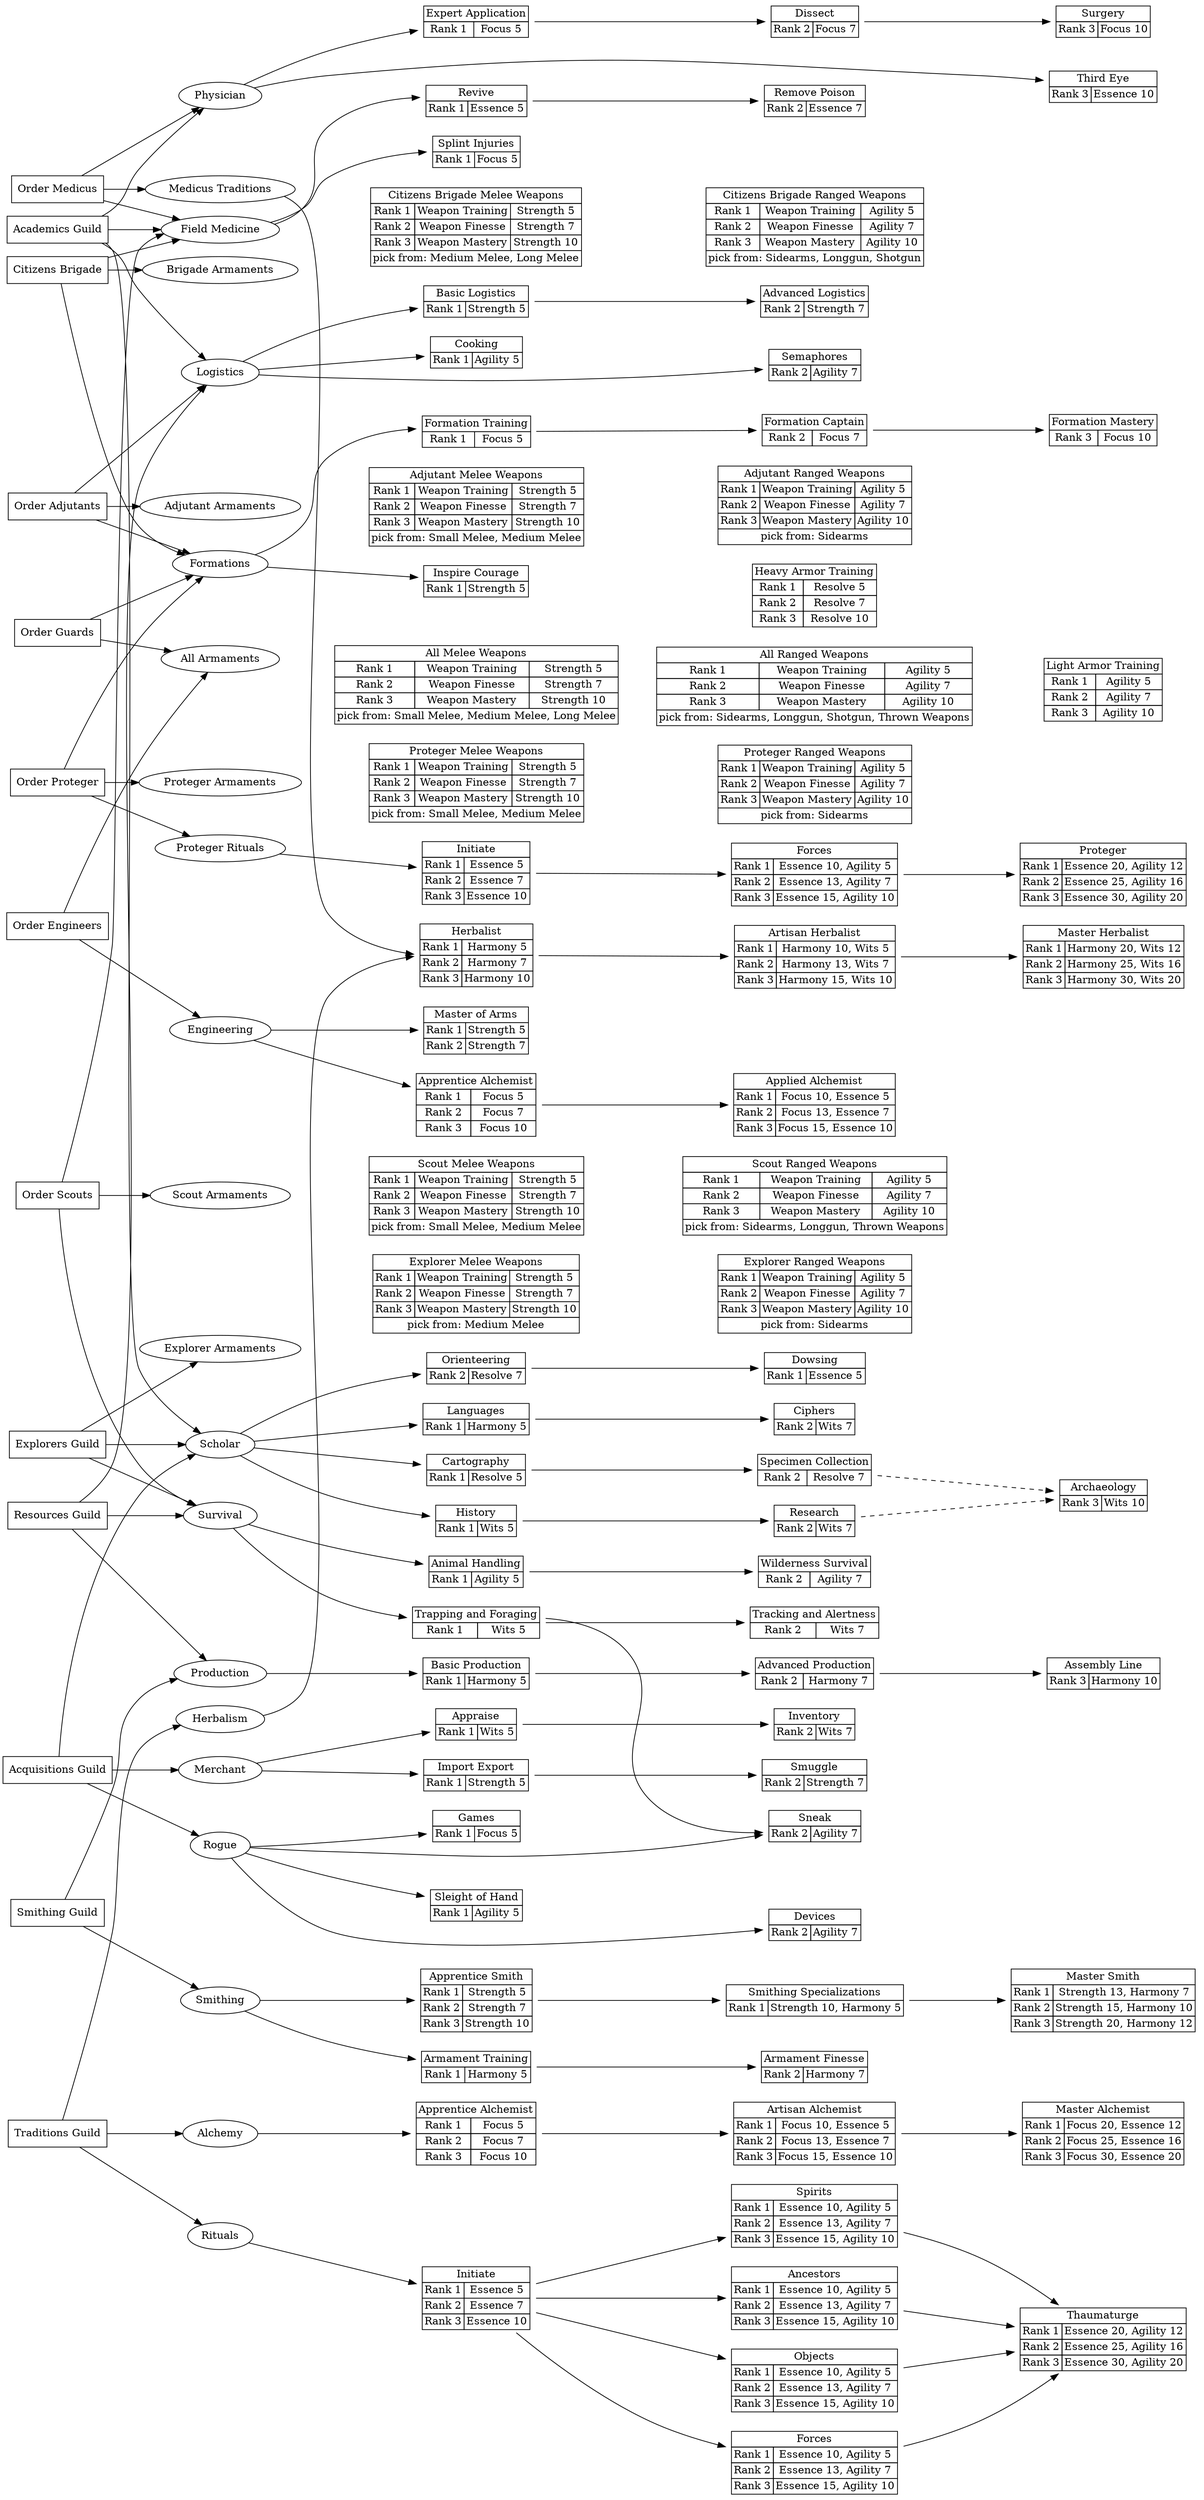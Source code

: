 digraph G {
  rankdir="LR"
  splines=spline
  pack=1

  "Academics Guild" [shape=rectangle]
  "Smithing Guild" [shape=rectangle]
  "Citizens Brigade" [shape=rectangle]
  "Resources Guild" [shape=rectangle]
  "Explorers Guild" [shape=rectangle]
  "Acquisitions Guild" [shape=rectangle]
  "Traditions Guild" [shape=rectangle]

  "Order Engineers" [shape=rectangle]
  "Order Medicus" [shape=rectangle]
  "Order Guards" [shape=rectangle]
  "Order Scouts" [shape=rectangle]
  "Order Adjutants" [shape=rectangle]
  "Order Proteger" [shape=rectangle]


  "Academics Guild"     -> { "Physician", "Field Medicine", "Logistics", "Scholar" } 
  "Smithing Guild"      -> { "Smithing",            "Production" }
  "Citizens Brigade"    -> { "Formations", "Field Medicine" }
  "Resources Guild"     -> { "Survival",            "Logistics",          "Production" }
  "Explorers Guild"     -> { "Scholar",             "Survival" }
  "Acquisitions Guild"  -> { "Merchant",            "Scholar",            "Rogue" }
  "Traditions Guild"    -> { "Alchemy",             "Herbalism",          "Rituals" }
  
  "Order Guards"        -> { "Formations" }
  "Order Adjutants"     -> { "Formations",          "Logistics" }
  "Order Proteger"      -> { "Formations",          "Proteger Rituals" }
  "Order Engineers"     -> { "Engineering" } 
  "Order Scouts"        -> { "Survival",            "Field Medicine" }
  "Order Medicus"       -> { "Medicus Traditions",  "Field Medicine", "Physician" }
  

  "Order Engineers" -> "All Armaments"
  "Order Guards" -> "All Armaments"
  "Order Scouts" -> "Scout Armaments"
  "Order Adjutants" -> "Adjutant Armaments"
  "Order Proteger" -> "Proteger Armaments"
  "Explorers Guild" -> "Explorer Armaments"
  "Citizens Brigade" -> "Brigade Armaments"


  "All Armaments" -> "All Melee" -> "All Ranged" [ style=invis ]
  "All Armaments" -> "Heavy Armor Training" -> "Light Armor Training" [ style=invis ]
  "Scout Armaments" -> "Scout Melee" -> "Scout Ranged" -> "Light Armor Training"  [ style=invis ]
  "Adjutant Armaments" -> "Adjutant Melee" -> "Adjutant Ranged" -> "Light Armor Training"  [ style=invis ]
  "Proteger Armaments" -> "Proteger Melee" -> "Proteger Ranged" -> "Light Armor Training"  [ style=invis ]
  "Explorer Armaments" -> "Explorer Melee" -> "Explorer Ranged" -> "Light Armor Training"  [ style=invis ]
  "Brigade Armaments" -> "Brigade Melee" -> "Brigade Ranged" -> "Light Armor Training"  [ style=invis ]


  

  "Alchemy" -> "Alchemist I, II, III" -> "Artisan Alchemist I, II, III" -> "Master Alchemist I, II, III" 
  "Engineering" -> "Alchemist I, II, III Limited" -> "Applied Alchemist I, II, III" 

  "Herbalism" -> "Herbalist I, II, III" -> "Artisan Herbalist I, II, III" -> "Master Herbalist I, II, III"

  "Rituals" -> "Initiate I, II, III" -> { "Forces I, II, III", "Spirits I, II, III", "Ancestors I, II, III", "Objects I, II, III" } -> "Thaumaturge I, II, III"
  "Proteger Rituals" -> "Initiate I, II, III Proteger" -> "Forces I, II, III Proteger" -> "Proteger I, II, III" 

  "Engineering" -> "Master of Arms I, II"

  "Medicus Traditions" -> "Herbalist I, II, III"

  "Formations" -> "Formation Training" -> "Formation Captain" -> "Formation Mastery"
  "Formations" -> "Inspire Courage"

  "Field Medicine" -> "Splint Injuries"
  "Field Medicine" -> "Revive" -> "Remove Poison"
  "Physician" -> "Expert Application" -> "Dissect" -> "Surgery"
  "Physician" -> "Third Eye"
    "Remove Poison" ->  "Third Eye" [ style=invis ]

  "Logistics" -> "Cooking"
  "Logistics" -> "Basic Logistics" -> "Advanced Logistics"
  "Logistics" -> "Semaphores"
    "Cooking" -> "Semaphores" [ style=invis ]

  "Scholar" -> "Languages" -> "Ciphers"
  "Scholar" -> "Cartography" -> "Specimen Collection"
  "Scholar" -> "Orienteering" -> "Dowsing"
  "Scholar" -> "History" -> "Research"
    "Specimen Collection" -> "Archaeology" [ style=dashed ]
    "Research" -> "Archaeology" [ style=dashed ]

  "Rogue" -> { "Sneak", "Sleight of Hand", "Devices", "Games" }
    "Sleight of Hand" -> "Devices" [ style=invis ]
    "Rogue" -> "Games" -> "Sneak" [ style=invis ]

  "Survival" -> "Animal Handling"
  "Survival" -> "Trapping and Foraging"
  "Trapping and Foraging" -> "Sneak"
  "Animal Handling" -> "Wilderness Survival"
  "Trapping and Foraging" -> "Tracking and Alertness"

  "Merchant" -> "Appraise"
  "Merchant" -> "Import Export"
  "Appraise" -> "Inventory"
  "Import Export" -> "Smuggle"

  "Production" -> "Basic Production" -> "Advanced Production" -> "Assembly Line"

  "Smithing" -> "Smith I, II, III"
  "Smithing" -> "Armament Training"
  "Armament Training" -> "Armament Finesse"
  "Smith I, II, III" -> "Smithing Specializations"
  "Smithing Specializations" -> "Master Smith I, II, III"

  "Sneak" [shape=plaintext; label=<
  <TABLE BORDER="0" CELLBORDER="1" CELLSPACING="0">
    <TR><TD PORT="I0" COLSPAN="2">Sneak</TD></TR>
    <TR><TD PORT="I1">Rank 2</TD><TD>Agility 7</TD></TR>
  </TABLE>>];

/* tag::sneak[]

=== Sneak

Rank: 2

Prerequisites: Agility 7

Effect: You have practiced moving around quietly in order to avoid detection.  To initiate this skill, raise your arm up with a bent elbow so that your forearm crosses in front of your nose and is horizontal.  This indicates that you are moving around stealthily.  You must move slowly to remain sneaky.  The marshal for a scene may indicate if you are moving too quickly and require you to slow down or lose your hidden condition.  There will be only one warning.  If you are going to remain still while hidden you may also put on a Yellow Headband so that you can retain use of both arms (and not tire out the one arm).  Marshals may limit the use of this skill on a per scene basis at their discretion based on the scenario at hand.

Duration: Continuous

Special: Sneak Attack -- You may attack once from Yellow Headband as a Surprise Attack.  Your weapon does +2 damage on this strike.  Doing this removes your hidden condition and you must remove your Yellow Headband if you had one on.

Hidden: Yellow Headband -- you are difficult to see or hear.  To maintain Yellow Headband you must continuously meet the following conditions:

. Walk slowly with arm in front of face -or- remain still while wearing a Yellow Headband
. Not attack
. Not talk above a whisper
. Maintain some kind of concealment including:
.. Be within arms length of trees, bushes or a wall sufficient to hide a person
.. Be within an area of darkness
.. Laying down on the ground
If someone catches you breaking one of these conditions they may call “I see you” and you must remove the Yellow Headband.  This is a difficult bit of collaborative roleplay that requires all parties to follow the rules and be considerate of each other.

end::sneak[] */

  "Basic Production" [shape=plaintext; label=<
  <TABLE BORDER="0" CELLBORDER="1" CELLSPACING="0">
    <TR><TD PORT="I0" COLSPAN="2">Basic Production</TD></TR>
    <TR><TD PORT="I1">Rank 1</TD><TD PORT="O1">Harmony 5</TD></TR>
  </TABLE>>];

  "Advanced Production" [shape=plaintext; label=<
  <TABLE BORDER="0" CELLBORDER="1" CELLSPACING="0">
    <TR><TD PORT="I0" COLSPAN="2">Advanced Production</TD></TR>
    <TR><TD PORT="I1">Rank 2</TD><TD PORT="O1">Harmony 7</TD></TR>
  </TABLE>>];

  "Assembly Line" [shape=plaintext; label=<
  <TABLE BORDER="0" CELLBORDER="1" CELLSPACING="0">
    <TR><TD PORT="I0" COLSPAN="2">Assembly Line</TD></TR>
    <TR><TD PORT="I1">Rank 3</TD><TD PORT="O1">Harmony 10</TD></TR>
  </TABLE>>];

  "Smith I, II, III" [shape=plaintext; label=<
  <TABLE BORDER="0" CELLBORDER="1" CELLSPACING="0">
    <TR><TD PORT="I0" COLSPAN="2">Apprentice Smith</TD></TR>
    <TR><TD PORT="I1">Rank 1</TD><TD PORT="O1">Strength 5</TD></TR>
    <TR><TD PORT="I2">Rank 2</TD><TD PORT="O2">Strength 7</TD></TR>
    <TR><TD PORT="I3">Rank 3</TD><TD PORT="O3">Strength 10</TD></TR>
  </TABLE>>];

  "Smithing Specializations" [shape=plaintext; label=<
  <TABLE BORDER="0" CELLBORDER="1" CELLSPACING="0">
    <TR><TD PORT="I0" COLSPAN="2">Smithing Specializations</TD></TR>
    <TR><TD PORT="I1">Rank 1</TD><TD PORT="O1">Strength 10, Harmony 5</TD></TR>
  </TABLE>>];

  "Master Smith I, II, III" [shape=plaintext; label=<
  <TABLE BORDER="0" CELLBORDER="1" CELLSPACING="0">
    <TR><TD PORT="I0" COLSPAN="2">Master Smith</TD></TR>
    <TR><TD PORT="I1">Rank 1</TD><TD PORT="O1">Strength 13, Harmony 7</TD></TR>
    <TR><TD PORT="I2">Rank 2</TD><TD PORT="O2">Strength 15, Harmony 10</TD></TR>
    <TR><TD PORT="I3">Rank 3</TD><TD PORT="O3">Strength 20, Harmony 12</TD></TR>
  </TABLE>>];


  "Armament Training" [shape=plaintext; label=<
  <TABLE BORDER="0" CELLBORDER="1" CELLSPACING="0">
    <TR><TD PORT="I0" COLSPAN="2">Armament Training</TD></TR>
    <TR><TD PORT="I1">Rank 1</TD><TD PORT="O1">Harmony 5</TD></TR>
  </TABLE>>];

  "Armament Finesse" [shape=plaintext; label=<
  <TABLE BORDER="0" CELLBORDER="1" CELLSPACING="0">
    <TR><TD PORT="I0" COLSPAN="2">Armament Finesse</TD></TR>
    <TR><TD PORT="I1">Rank 2</TD><TD PORT="O1">Harmony 7</TD></TR>
  </TABLE>>];


  "Alchemist I, II, III" [shape=plaintext; label=<
  <TABLE BORDER="0" CELLBORDER="1" CELLSPACING="0">
    <TR><TD PORT="I0" COLSPAN="2">Apprentice Alchemist</TD></TR>
    <TR><TD PORT="I1">Rank 1</TD><TD PORT="O1">Focus 5</TD></TR>
    <TR><TD PORT="I2">Rank 2</TD><TD PORT="O2">Focus 7</TD></TR>
    <TR><TD PORT="I3">Rank 3</TD><TD PORT="O3">Focus 10</TD></TR>
  </TABLE>>];

  "Alchemist I, II, III Limited" [shape=plaintext; label=<
  <TABLE BORDER="0" CELLBORDER="1" CELLSPACING="0">
    <TR><TD PORT="I0" COLSPAN="2">Apprentice Alchemist</TD></TR>
    <TR><TD PORT="I1">Rank 1</TD><TD PORT="O1">Focus 5</TD></TR>
    <TR><TD PORT="I2">Rank 2</TD><TD PORT="O2">Focus 7</TD></TR>
    <TR><TD PORT="I3">Rank 3</TD><TD PORT="O3">Focus 10</TD></TR>
  </TABLE>>];

  "Artisan Alchemist I, II, III" [shape=plaintext; label=<
  <TABLE BORDER="0" CELLBORDER="1" CELLSPACING="0">
    <TR><TD PORT="I0" COLSPAN="3">Artisan Alchemist</TD></TR>
    <TR><TD PORT="I1">Rank 1</TD><TD PORT="O1">Focus 10, Essence 5</TD></TR>
    <TR><TD PORT="I2">Rank 2</TD><TD PORT="O2">Focus 13, Essence 7</TD></TR>
    <TR><TD PORT="I3">Rank 3</TD><TD PORT="O3">Focus 15, Essence 10</TD></TR>
  </TABLE>>];

  "Applied Alchemist I, II, III" [shape=plaintext; label=<
  <TABLE BORDER="0" CELLBORDER="1" CELLSPACING="0">
    <TR><TD PORT="I0" COLSPAN="3">Applied Alchemist</TD></TR>
    <TR><TD PORT="I1">Rank 1</TD><TD PORT="O1">Focus 10, Essence 5</TD></TR>
    <TR><TD PORT="I2">Rank 2</TD><TD PORT="O2">Focus 13, Essence 7</TD></TR>
    <TR><TD PORT="I3">Rank 3</TD><TD PORT="O3">Focus 15, Essence 10</TD></TR>
  </TABLE>>];

  "Master Alchemist I, II, III" [shape=plaintext; label=<
  <TABLE BORDER="0" CELLBORDER="1" CELLSPACING="0">
    <TR><TD PORT="I0" COLSPAN="3">Master Alchemist</TD></TR>
    <TR><TD PORT="I1">Rank 1</TD><TD PORT="O1">Focus 20, Essence 12</TD></TR>
    <TR><TD PORT="I2">Rank 2</TD><TD PORT="O2">Focus 25, Essence 16</TD></TR>
    <TR><TD PORT="I3">Rank 3</TD><TD PORT="O3">Focus 30, Essence 20</TD></TR>
  </TABLE>>];

  "Herbalist I, II, III" [shape=plaintext; label=<
  <TABLE BORDER="0" CELLBORDER="1" CELLSPACING="0">
    <TR><TD PORT="I0" COLSPAN="2">Herbalist</TD></TR>
    <TR><TD PORT="I1">Rank 1</TD><TD PORT="O1">Harmony 5</TD></TR>
    <TR><TD PORT="I1">Rank 2</TD><TD PORT="O2">Harmony 7</TD></TR>
    <TR><TD PORT="I1">Rank 3</TD><TD PORT="O3">Harmony 10</TD></TR>
  </TABLE>>];

  "Artisan Herbalist I, II, III" [shape=plaintext; label=<
  <TABLE BORDER="0" CELLBORDER="1" CELLSPACING="0">
    <TR><TD PORT="I0" COLSPAN="3">Artisan Herbalist</TD></TR>
    <TR><TD PORT="I1">Rank 1</TD><TD PORT="O1">Harmony 10, Wits 5</TD></TR>
    <TR><TD PORT="I2">Rank 2</TD><TD PORT="O2">Harmony 13, Wits 7</TD></TR>
    <TR><TD PORT="I3">Rank 3</TD><TD PORT="O3">Harmony 15, Wits 10</TD></TR>
  </TABLE>>];

  "Master Herbalist I, II, III" [shape=plaintext; label=<
  <TABLE BORDER="0" CELLBORDER="1" CELLSPACING="0">
    <TR><TD PORT="I0" COLSPAN="3">Master Herbalist</TD></TR>
    <TR><TD PORT="I1">Rank 1</TD><TD PORT="O1">Harmony 20, Wits 12</TD></TR>
    <TR><TD PORT="I2">Rank 2</TD><TD PORT="O2">Harmony 25, Wits 16</TD></TR>
    <TR><TD PORT="I3">Rank 3</TD><TD PORT="O3">Harmony 30, Wits 20</TD></TR>
  </TABLE>>];

  "Initiate I, II, III" [shape=plaintext; label=<
  <TABLE BORDER="0" CELLBORDER="1" CELLSPACING="0">
    <TR><TD PORT="I0" COLSPAN="2">Initiate</TD></TR>
    <TR><TD PORT="I1">Rank 1</TD><TD PORT="O1">Essence 5</TD></TR>
    <TR><TD PORT="I1">Rank 2</TD><TD PORT="O2">Essence 7</TD></TR>
    <TR><TD PORT="I1">Rank 3</TD><TD PORT="O3">Essence 10</TD></TR>
  </TABLE>>];

  "Initiate I, II, III Proteger" [shape=plaintext; label=<
  <TABLE BORDER="0" CELLBORDER="1" CELLSPACING="0">
    <TR><TD PORT="I0" COLSPAN="2">Initiate</TD></TR>
    <TR><TD PORT="I1">Rank 1</TD><TD PORT="O1">Essence 5</TD></TR>
    <TR><TD PORT="I1">Rank 2</TD><TD PORT="O2">Essence 7</TD></TR>
    <TR><TD PORT="I1">Rank 3</TD><TD PORT="O3">Essence 10</TD></TR>
  </TABLE>>];

  "Spirits I, II, III" [shape=plaintext; label=<
  <TABLE BORDER="0" CELLBORDER="1" CELLSPACING="0">
    <TR><TD PORT="I0" COLSPAN="2">Spirits</TD></TR>
    <TR><TD PORT="I1">Rank 1</TD><TD PORT="O1">Essence 10, Agility 5</TD></TR>
    <TR><TD PORT="I1">Rank 2</TD><TD PORT="O2">Essence 13, Agility 7</TD></TR>
    <TR><TD PORT="I1">Rank 3</TD><TD PORT="O3">Essence 15, Agility 10</TD></TR>
  </TABLE>>];

  "Forces I, II, III" [shape=plaintext; label=<
  <TABLE BORDER="0" CELLBORDER="1" CELLSPACING="0">
    <TR><TD PORT="I0" COLSPAN="2">Forces</TD></TR>
    <TR><TD PORT="I1">Rank 1</TD><TD PORT="O1">Essence 10, Agility 5</TD></TR>
    <TR><TD PORT="I1">Rank 2</TD><TD PORT="O2">Essence 13, Agility 7</TD></TR>
    <TR><TD PORT="I1">Rank 3</TD><TD PORT="O3">Essence 15, Agility 10</TD></TR>
  </TABLE>>];

  "Forces I, II, III Proteger" [shape=plaintext; label=<
  <TABLE BORDER="0" CELLBORDER="1" CELLSPACING="0">
    <TR><TD PORT="I0" COLSPAN="2">Forces</TD></TR>
    <TR><TD PORT="I1">Rank 1</TD><TD PORT="O1">Essence 10, Agility 5</TD></TR>
    <TR><TD PORT="I1">Rank 2</TD><TD PORT="O2">Essence 13, Agility 7</TD></TR>
    <TR><TD PORT="I1">Rank 3</TD><TD PORT="O3">Essence 15, Agility 10</TD></TR>
  </TABLE>>];

  "Ancestors I, II, III" [shape=plaintext; label=<
  <TABLE BORDER="0" CELLBORDER="1" CELLSPACING="0">
    <TR><TD PORT="I0" COLSPAN="2">Ancestors</TD></TR>
    <TR><TD PORT="I1">Rank 1</TD><TD PORT="O1">Essence 10, Agility 5</TD></TR>
    <TR><TD PORT="I1">Rank 2</TD><TD PORT="O2">Essence 13, Agility 7</TD></TR>
    <TR><TD PORT="I1">Rank 3</TD><TD PORT="O3">Essence 15, Agility 10</TD></TR>
  </TABLE>>];

  "Objects I, II, III" [shape=plaintext; label=<
  <TABLE BORDER="0" CELLBORDER="1" CELLSPACING="0">
    <TR><TD PORT="I0" COLSPAN="2">Objects</TD></TR>
    <TR><TD PORT="I1">Rank 1</TD><TD PORT="O1">Essence 10, Agility 5</TD></TR>
    <TR><TD PORT="I1">Rank 2</TD><TD PORT="O2">Essence 13, Agility 7</TD></TR>
    <TR><TD PORT="I1">Rank 3</TD><TD PORT="O3">Essence 15, Agility 10</TD></TR>
  </TABLE>>];

  "Thaumaturge I, II, III" [shape=plaintext; label=<
  <TABLE BORDER="0" CELLBORDER="1" CELLSPACING="0">
    <TR><TD PORT="I0" COLSPAN="2">Thaumaturge</TD></TR>
    <TR><TD PORT="I1">Rank 1</TD><TD PORT="O1">Essence 20, Agility 12</TD></TR>
    <TR><TD PORT="I1">Rank 2</TD><TD PORT="O2">Essence 25, Agility 16</TD></TR>
    <TR><TD PORT="I1">Rank 3</TD><TD PORT="O3">Essence 30, Agility 20</TD></TR>
  </TABLE>>];

  "Proteger I, II, III" [shape=plaintext; label=<
  <TABLE BORDER="0" CELLBORDER="1" CELLSPACING="0">
    <TR><TD PORT="I0" COLSPAN="2">Proteger</TD></TR>
    <TR><TD PORT="I1">Rank 1</TD><TD PORT="O1">Essence 20, Agility 12</TD></TR>
    <TR><TD PORT="I1">Rank 2</TD><TD PORT="O2">Essence 25, Agility 16</TD></TR>
    <TR><TD PORT="I1">Rank 3</TD><TD PORT="O3">Essence 30, Agility 20</TD></TR>
  </TABLE>>];

  "Cartography" [shape=plaintext; label=<
  <TABLE BORDER="0" CELLBORDER="1" CELLSPACING="0">
    <TR><TD PORT="I0" COLSPAN="2">Cartography</TD></TR>
    <TR><TD PORT="I1">Rank 1</TD><TD PORT="O1">Resolve 5</TD></TR>
  </TABLE>>];

  "Dowsing" [shape=plaintext; label=<
  <TABLE BORDER="0" CELLBORDER="1" CELLSPACING="0">
    <TR><TD PORT="I0" COLSPAN="2">Dowsing</TD></TR>
    <TR><TD PORT="I1">Rank 1</TD><TD PORT="O1">Essence 5</TD></TR>
  </TABLE>>];

  "Orienteering" [shape=plaintext; label=<
  <TABLE BORDER="0" CELLBORDER="1" CELLSPACING="0">
    <TR><TD PORT="I0" COLSPAN="2">Orienteering</TD></TR>
    <TR><TD PORT="I1">Rank 2</TD><TD PORT="O1">Resolve 7</TD></TR>
  </TABLE>>];

  "Archaeology" [shape=plaintext; label=<
  <TABLE BORDER="0" CELLBORDER="1" CELLSPACING="0">
    <TR><TD PORT="I0" COLSPAN="2">Archaeology</TD></TR>
    <TR><TD PORT="I1">Rank 3</TD><TD PORT="O1">Wits 10</TD></TR>
  </TABLE>>];

  "Specimen Collection" [shape=plaintext; label=<
  <TABLE BORDER="0" CELLBORDER="1" CELLSPACING="0">
    <TR><TD PORT="I0" COLSPAN="2">Specimen Collection</TD></TR>
    <TR><TD PORT="I1">Rank 2</TD><TD PORT="O1">Resolve 7</TD></TR>
  </TABLE>>];

  "Research" [shape=plaintext; label=<
  <TABLE BORDER="0" CELLBORDER="1" CELLSPACING="0">
    <TR><TD PORT="I0" COLSPAN="2">Research</TD></TR>
    <TR><TD PORT="I1">Rank 2</TD><TD PORT="O1">Wits 7</TD></TR>
  </TABLE>>];

  "History" [shape=plaintext; label=<
  <TABLE BORDER="0" CELLBORDER="1" CELLSPACING="0">
    <TR><TD PORT="I0" COLSPAN="2">History</TD></TR>
    <TR><TD PORT="I1">Rank 1</TD><TD PORT="O1">Wits 5</TD></TR>
  </TABLE>>];

  "Languages" [shape=plaintext; label=<
  <TABLE BORDER="0" CELLBORDER="1" CELLSPACING="0">
    <TR><TD PORT="I0" COLSPAN="2">Languages</TD></TR>
    <TR><TD PORT="I1">Rank 1</TD><TD PORT="O1">Harmony 5</TD></TR>
  </TABLE>>];

  "Expert Application" [shape=plaintext; label=<
  <TABLE BORDER="0" CELLBORDER="1" CELLSPACING="0">
    <TR><TD PORT="I0" COLSPAN="2">Expert Application</TD></TR>
    <TR><TD PORT="I1">Rank 1</TD><TD PORT="O1">Focus 5</TD></TR>
  </TABLE>>];

  "Dissect" [shape=plaintext; label=<
  <TABLE BORDER="0" CELLBORDER="1" CELLSPACING="0">
    <TR><TD PORT="I0" COLSPAN="2">Dissect</TD></TR>
    <TR><TD PORT="I1">Rank 2</TD><TD PORT="O1">Focus 7</TD></TR>
  </TABLE>>];

  "Surgery" [shape=plaintext; label=<
  <TABLE BORDER="0" CELLBORDER="1" CELLSPACING="0">
    <TR><TD PORT="I0" COLSPAN="2">Surgery</TD></TR>
    <TR><TD PORT="I1">Rank 3</TD><TD PORT="O1">Focus 10</TD></TR>
  </TABLE>>];

  "Third Eye" [shape=plaintext; label=<
  <TABLE BORDER="0" CELLBORDER="1" CELLSPACING="0">
    <TR><TD PORT="I0" COLSPAN="2">Third Eye</TD></TR>
    <TR><TD PORT="I1">Rank 3</TD><TD PORT="O1">Essence 10</TD></TR>
  </TABLE>>];

  "Revive" [shape=plaintext; label=<
  <TABLE BORDER="0" CELLBORDER="1" CELLSPACING="0">
    <TR><TD PORT="I0" COLSPAN="2">Revive</TD></TR>
    <TR><TD PORT="I1">Rank 1</TD><TD PORT="O1">Essence 5</TD></TR>
  </TABLE>>];

  "Remove Poison" [shape=plaintext; label=<
  <TABLE BORDER="0" CELLBORDER="1" CELLSPACING="0">
    <TR><TD PORT="I0" COLSPAN="2">Remove Poison</TD></TR>
    <TR><TD PORT="I1">Rank 2</TD><TD PORT="O1">Essence 7</TD></TR>
  </TABLE>>];

  "Splint Injuries" [shape=plaintext; label=<
  <TABLE BORDER="0" CELLBORDER="1" CELLSPACING="0">
    <TR><TD PORT="I0" COLSPAN="2">Splint Injuries</TD></TR>
    <TR><TD PORT="I1">Rank 1</TD><TD PORT="O1">Focus 5</TD></TR>
  </TABLE>>];

  "Basic Logistics" [shape=plaintext; label=<
  <TABLE BORDER="0" CELLBORDER="1" CELLSPACING="0">
    <TR><TD PORT="I0" COLSPAN="2">Basic Logistics</TD></TR>
    <TR><TD PORT="I1">Rank 1</TD><TD PORT="O1">Strength 5</TD></TR>
  </TABLE>>];

  "Advanced Logistics" [shape=plaintext; label=<
  <TABLE BORDER="0" CELLBORDER="1" CELLSPACING="0">
    <TR><TD PORT="I0" COLSPAN="2">Advanced Logistics</TD></TR>
    <TR><TD PORT="I1">Rank 2</TD><TD PORT="O1">Strength 7</TD></TR>
  </TABLE>>];

  "Semaphores" [shape=plaintext; label=<
  <TABLE BORDER="0" CELLBORDER="1" CELLSPACING="0">
    <TR><TD PORT="I0" COLSPAN="2">Semaphores</TD></TR>
    <TR><TD PORT="I1">Rank 2</TD><TD PORT="O1">Agility 7</TD></TR>
  </TABLE>>];

  "Cooking" [shape=plaintext; label=<
  <TABLE BORDER="0" CELLBORDER="1" CELLSPACING="0">
    <TR><TD PORT="I0" COLSPAN="2">Cooking</TD></TR>
    <TR><TD PORT="I1">Rank 1</TD><TD PORT="O1">Agility 5</TD></TR>
  </TABLE>>];

  "Ciphers" [shape=plaintext; label=<
  <TABLE BORDER="0" CELLBORDER="1" CELLSPACING="0">
    <TR><TD PORT="I0" COLSPAN="2">Ciphers</TD></TR>
    <TR><TD PORT="I1">Rank 2</TD><TD PORT="O1">Wits 7</TD></TR>
  </TABLE>>];

/* tag::ciphers[]

=== Ciphers

Rank: 2

Prerequisites: Wits 7

The ability to code and decode messages.  Mechanics are TBD

end::ciphers[] */

  "Inspire Courage" [shape=plaintext; label=<
  <TABLE BORDER="0" CELLBORDER="1" CELLSPACING="0">
    <TR><TD PORT="I0" COLSPAN="2">Inspire Courage</TD></TR>
    <TR><TD PORT="I1">Rank 1</TD><TD PORT="O1">Strength 5</TD></TR>
  </TABLE>>];

  "Formation Training" [shape=plaintext; label=<
  <TABLE BORDER="0" CELLBORDER="1" CELLSPACING="0">
    <TR><TD PORT="I0" COLSPAN="2">Formation Training</TD></TR>
    <TR><TD PORT="I1">Rank 1</TD><TD PORT="O1">Focus 5</TD></TR>
  </TABLE>>];

  "Formation Captain" [shape=plaintext; label=<
  <TABLE BORDER="0" CELLBORDER="1" CELLSPACING="0">
    <TR><TD PORT="I0" COLSPAN="2">Formation Captain</TD></TR>
    <TR><TD PORT="I1">Rank 2</TD><TD PORT="O1">Focus 7</TD></TR>
  </TABLE>>];

  "Formation Mastery" [shape=plaintext; label=<
  <TABLE BORDER="0" CELLBORDER="1" CELLSPACING="0">
    <TR><TD PORT="I0" COLSPAN="2">Formation Mastery</TD></TR>
    <TR><TD PORT="I1">Rank 3</TD><TD PORT="O1">Focus 10</TD></TR>
  </TABLE>>];

  "Master of Arms I, II" [shape=plaintext; label=<
  <TABLE BORDER="0" CELLBORDER="1" CELLSPACING="0">
    <TR><TD PORT="I0" COLSPAN="2">Master of Arms</TD></TR>
    <TR><TD PORT="I1">Rank 1</TD><TD PORT="O1">Strength 5</TD></TR>
    <TR><TD PORT="I2">Rank 2</TD><TD PORT="O2">Strength 7</TD></TR>
  </TABLE>>];

  "Heavy Armor Training" [shape=plaintext; label=<
  <TABLE BORDER="0" CELLBORDER="1" CELLSPACING="0">
    <TR><TD PORT="I0" COLSPAN="2">Heavy Armor Training</TD></TR>
    <TR><TD PORT="I1">Rank 1</TD><TD PORT="O1">Resolve 5</TD></TR>
    <TR><TD PORT="I2">Rank 2</TD><TD PORT="O2">Resolve 7</TD></TR>
    <TR><TD PORT="I3">Rank 3</TD><TD PORT="O3">Resolve 10</TD></TR>
  </TABLE>>];

  "Light Armor Training" [shape=plaintext; label=<
  <TABLE BORDER="0" CELLBORDER="1" CELLSPACING="0">
    <TR><TD PORT="I0" COLSPAN="2">Light Armor Training</TD></TR>
    <TR><TD PORT="I1">Rank 1</TD><TD PORT="O1">Agility 5</TD></TR>
    <TR><TD PORT="I2">Rank 2</TD><TD PORT="O2">Agility 7</TD></TR>
    <TR><TD PORT="I3">Rank 3</TD><TD PORT="O3">Agility 10</TD></TR>
  </TABLE>>];

  "Import Export" [shape=plaintext; label=<
  <TABLE BORDER="0" CELLBORDER="1" CELLSPACING="0">
    <TR><TD PORT="I0" COLSPAN="2">Import Export</TD></TR>
    <TR><TD PORT="I1">Rank 1</TD><TD PORT="O1">Strength 5</TD></TR>
  </TABLE>>];

  "Smuggle" [shape=plaintext; label=<
  <TABLE BORDER="0" CELLBORDER="1" CELLSPACING="0">
    <TR><TD PORT="I0" COLSPAN="2">Smuggle</TD></TR>
    <TR><TD PORT="I1">Rank 2</TD><TD PORT="O1">Strength 7</TD></TR>
  </TABLE>>];

  "Appraise" [shape=plaintext; label=<
  <TABLE BORDER="0" CELLBORDER="1" CELLSPACING="0">
    <TR><TD PORT="I0" COLSPAN="2">Appraise</TD></TR>
    <TR><TD PORT="I1">Rank 1</TD><TD PORT="O1">Wits 5</TD></TR>
  </TABLE>>];

  "Inventory" [shape=plaintext; label=<
  <TABLE BORDER="0" CELLBORDER="1" CELLSPACING="0">
    <TR><TD PORT="I0" COLSPAN="2">Inventory</TD></TR>
    <TR><TD PORT="I1">Rank 2</TD><TD PORT="O1">Wits 7</TD></TR>
  </TABLE>>];

  "Sleight of Hand" [shape=plaintext; label=<
  <TABLE BORDER="0" CELLBORDER="1" CELLSPACING="0">
    <TR><TD PORT="I0" COLSPAN="2">Sleight of Hand</TD></TR>
    <TR><TD PORT="I1">Rank 1</TD><TD PORT="O1">Agility 5</TD></TR>
  </TABLE>>];

  "Devices" [shape=plaintext; label=<
  <TABLE BORDER="0" CELLBORDER="1" CELLSPACING="0">
    <TR><TD PORT="I0" COLSPAN="2">Devices</TD></TR>
    <TR><TD PORT="I1">Rank 2</TD><TD PORT="O1">Agility 7</TD></TR>
  </TABLE>>];

  "Games" [shape=plaintext; label=<
  <TABLE BORDER="0" CELLBORDER="1" CELLSPACING="0">
    <TR><TD PORT="I0" COLSPAN="2">Games</TD></TR>
    <TR><TD PORT="I1">Rank 1</TD><TD PORT="O1">Focus 5</TD></TR>
  </TABLE>>];

  "Trapping and Foraging" [shape=plaintext; label=<
  <TABLE BORDER="0" CELLBORDER="1" CELLSPACING="0">
    <TR><TD PORT="I0" COLSPAN="2">Trapping and Foraging</TD></TR>
    <TR><TD PORT="I1">Rank 1</TD><TD PORT="O1">Wits 5</TD></TR>
  </TABLE>>];

  "Animal Handling" [shape=plaintext; label=<
  <TABLE BORDER="0" CELLBORDER="1" CELLSPACING="0">
    <TR><TD PORT="I0" COLSPAN="2">Animal Handling</TD></TR>
    <TR><TD PORT="I1">Rank 1</TD><TD PORT="O1">Agility 5</TD></TR>
  </TABLE>>];

  "Wilderness Survival" [shape=plaintext; label=<
  <TABLE BORDER="0" CELLBORDER="1" CELLSPACING="0">
    <TR><TD PORT="I0" COLSPAN="2">Wilderness Survival</TD></TR>
    <TR><TD PORT="I1">Rank 2</TD><TD PORT="O1">Agility 7</TD></TR>
  </TABLE>>];

  "Tracking and Alertness" [shape=plaintext; label=<
  <TABLE BORDER="0" CELLBORDER="1" CELLSPACING="0">
    <TR><TD PORT="I0" COLSPAN="2">Tracking and Alertness</TD></TR>
    <TR><TD PORT="I1">Rank 2</TD><TD PORT="O1">Wits 7</TD></TR>
  </TABLE>>];

  "All Melee" [shape=plaintext; label=<
  <TABLE BORDER="0" CELLBORDER="1" CELLSPACING="0">
    <TR><TD PORT="I0" COLSPAN="3">All Melee Weapons</TD></TR>
    <TR><TD PORT="I1">Rank 1</TD><TD>Weapon Training</TD><TD>Strength 5</TD></TR>
    <TR><TD PORT="I2">Rank 2</TD><TD>Weapon Finesse</TD><TD>Strength 7</TD></TR>
    <TR><TD PORT="I3">Rank 3</TD><TD>Weapon Mastery</TD><TD>Strength 10</TD></TR>
    <TR><TD PORT="I0" COLSPAN="3">pick from: Small Melee, Medium Melee, Long Melee</TD></TR>
  </TABLE>>];

  "All Ranged" [shape=plaintext; label=<
  <TABLE BORDER="0" CELLBORDER="1" CELLSPACING="0">
    <TR><TD PORT="I0" COLSPAN="3">All Ranged Weapons</TD></TR>
    <TR><TD PORT="I1">Rank 1</TD><TD>Weapon Training</TD><TD>Agility 5</TD></TR>
    <TR><TD PORT="I2">Rank 2</TD><TD>Weapon Finesse</TD><TD>Agility 7</TD></TR>
    <TR><TD PORT="I3">Rank 3</TD><TD>Weapon Mastery</TD><TD>Agility 10</TD></TR>
    <TR><TD PORT="I0" COLSPAN="3">pick from: Sidearms, Longgun, Shotgun, Thrown Weapons</TD></TR>
  </TABLE>>];

  "Scout Melee" [shape=plaintext; label=<
  <TABLE BORDER="0" CELLBORDER="1" CELLSPACING="0">
    <TR><TD PORT="I0" COLSPAN="3">Scout Melee Weapons</TD></TR>
    <TR><TD PORT="I1">Rank 1</TD><TD>Weapon Training</TD><TD>Strength 5</TD></TR>
    <TR><TD PORT="I2">Rank 2</TD><TD>Weapon Finesse</TD><TD>Strength 7</TD></TR>
    <TR><TD PORT="I3">Rank 3</TD><TD>Weapon Mastery</TD><TD>Strength 10</TD></TR>
    <TR><TD PORT="I0" COLSPAN="3">pick from: Small Melee, Medium Melee</TD></TR>
  </TABLE>>];

  "Scout Ranged" [shape=plaintext; label=<
  <TABLE BORDER="0" CELLBORDER="1" CELLSPACING="0">
    <TR><TD PORT="I0" COLSPAN="3">Scout Ranged Weapons</TD></TR>
    <TR><TD PORT="I1">Rank 1</TD><TD>Weapon Training</TD><TD>Agility 5</TD></TR>
    <TR><TD PORT="I2">Rank 2</TD><TD>Weapon Finesse</TD><TD>Agility 7</TD></TR>
    <TR><TD PORT="I3">Rank 3</TD><TD>Weapon Mastery</TD><TD>Agility 10</TD></TR>
    <TR><TD PORT="I0" COLSPAN="3">pick from: Sidearms, Longgun, Thrown Weapons</TD></TR>
  </TABLE>>];

  "Explorer Melee" [shape=plaintext; label=<
  <TABLE BORDER="0" CELLBORDER="1" CELLSPACING="0">
    <TR><TD PORT="I0" COLSPAN="3">Explorer Melee Weapons</TD></TR>
    <TR><TD PORT="I1">Rank 1</TD><TD>Weapon Training</TD><TD>Strength 5</TD></TR>
    <TR><TD PORT="I2">Rank 2</TD><TD>Weapon Finesse</TD><TD>Strength 7</TD></TR>
    <TR><TD PORT="I3">Rank 3</TD><TD>Weapon Mastery</TD><TD>Strength 10</TD></TR>
    <TR><TD PORT="I0" COLSPAN="3">pick from: Medium Melee</TD></TR>
  </TABLE>>];

  "Explorer Ranged" [shape=plaintext; label=<
  <TABLE BORDER="0" CELLBORDER="1" CELLSPACING="0">
    <TR><TD PORT="I0" COLSPAN="3">Explorer Ranged Weapons</TD></TR>
    <TR><TD PORT="I1">Rank 1</TD><TD>Weapon Training</TD><TD>Agility 5</TD></TR>
    <TR><TD PORT="I2">Rank 2</TD><TD>Weapon Finesse</TD><TD>Agility 7</TD></TR>
    <TR><TD PORT="I3">Rank 3</TD><TD>Weapon Mastery</TD><TD>Agility 10</TD></TR>
    <TR><TD PORT="I0" COLSPAN="3">pick from: Sidearms</TD></TR>
  </TABLE>>];


  "Proteger Melee" [shape=plaintext; label=<
  <TABLE BORDER="0" CELLBORDER="1" CELLSPACING="0">
    <TR><TD PORT="I0" COLSPAN="3">Proteger Melee Weapons</TD></TR>
    <TR><TD PORT="I1">Rank 1</TD><TD>Weapon Training</TD><TD>Strength 5</TD></TR>
    <TR><TD PORT="I2">Rank 2</TD><TD>Weapon Finesse</TD><TD>Strength 7</TD></TR>
    <TR><TD PORT="I3">Rank 3</TD><TD>Weapon Mastery</TD><TD>Strength 10</TD></TR>
    <TR><TD PORT="I0" COLSPAN="3">pick from: Small Melee, Medium Melee</TD></TR>
  </TABLE>>];

  "Proteger Ranged" [shape=plaintext; label=<
  <TABLE BORDER="0" CELLBORDER="1" CELLSPACING="0">
    <TR><TD PORT="I0" COLSPAN="3">Proteger Ranged Weapons</TD></TR>
    <TR><TD PORT="I1">Rank 1</TD><TD>Weapon Training</TD><TD>Agility 5</TD></TR>
    <TR><TD PORT="I2">Rank 2</TD><TD>Weapon Finesse</TD><TD>Agility 7</TD></TR>
    <TR><TD PORT="I3">Rank 3</TD><TD>Weapon Mastery</TD><TD>Agility 10</TD></TR>
    <TR><TD PORT="I0" COLSPAN="3">pick from: Sidearms</TD></TR>
  </TABLE>>];

  "Brigade Melee" [shape=plaintext; label=<
  <TABLE BORDER="0" CELLBORDER="1" CELLSPACING="0">
    <TR><TD PORT="I0" COLSPAN="3">Citizens Brigade Melee Weapons</TD></TR>
    <TR><TD PORT="I1">Rank 1</TD><TD>Weapon Training</TD><TD>Strength 5</TD></TR>
    <TR><TD PORT="I2">Rank 2</TD><TD>Weapon Finesse</TD><TD>Strength 7</TD></TR>
    <TR><TD PORT="I3">Rank 3</TD><TD>Weapon Mastery</TD><TD>Strength 10</TD></TR>
    <TR><TD PORT="I0" COLSPAN="3">pick from: Medium Melee, Long Melee</TD></TR>
  </TABLE>>];

  "Brigade Ranged" [shape=plaintext; label=<
  <TABLE BORDER="0" CELLBORDER="1" CELLSPACING="0">
    <TR><TD PORT="I0" COLSPAN="3">Citizens Brigade Ranged Weapons</TD></TR>
    <TR><TD PORT="I1">Rank 1</TD><TD>Weapon Training</TD><TD>Agility 5</TD></TR>
    <TR><TD PORT="I2">Rank 2</TD><TD>Weapon Finesse</TD><TD>Agility 7</TD></TR>
    <TR><TD PORT="I3">Rank 3</TD><TD>Weapon Mastery</TD><TD>Agility 10</TD></TR>
    <TR><TD PORT="I0" COLSPAN="3">pick from: Sidearms, Longgun, Shotgun</TD></TR>
  </TABLE>>];

  "Adjutant Melee" [shape=plaintext; label=<
  <TABLE BORDER="0" CELLBORDER="1" CELLSPACING="0">
    <TR><TD PORT="I0" COLSPAN="3">Adjutant Melee Weapons</TD></TR>
    <TR><TD PORT="I1">Rank 1</TD><TD>Weapon Training</TD><TD>Strength 5</TD></TR>
    <TR><TD PORT="I2">Rank 2</TD><TD>Weapon Finesse</TD><TD>Strength 7</TD></TR>
    <TR><TD PORT="I3">Rank 3</TD><TD>Weapon Mastery</TD><TD>Strength 10</TD></TR>
    <TR><TD PORT="I0" COLSPAN="3">pick from: Small Melee, Medium Melee</TD></TR>
  </TABLE>>];

  "Adjutant Ranged" [shape=plaintext; label=<
  <TABLE BORDER="0" CELLBORDER="1" CELLSPACING="0">
    <TR><TD PORT="I0" COLSPAN="3">Adjutant Ranged Weapons</TD></TR>
    <TR><TD PORT="I1">Rank 1</TD><TD>Weapon Training</TD><TD>Agility 5</TD></TR>
    <TR><TD PORT="I2">Rank 2</TD><TD>Weapon Finesse</TD><TD>Agility 7</TD></TR>
    <TR><TD PORT="I3">Rank 3</TD><TD>Weapon Mastery</TD><TD>Agility 10</TD></TR>
    <TR><TD PORT="I0" COLSPAN="3">pick from: Sidearms</TD></TR>
  </TABLE>>];

}
